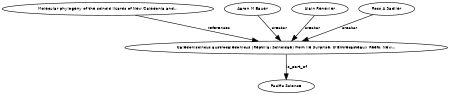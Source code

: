 digraph G {
size="3,3";
node [fontsize=7, fontname="Helvetica"];
edge [fontsize=7, fontname="Helvetica"];
node0 [label="Caledoniscincus austrocaledonicus (Reptilia: Scincidae) from Ile Surprise, D'Entrecasteaux Reefs, New...", width=0.27433100247,height=0.27433100247];
node1 [label="Molecular phylogeny of the scincid lizards of New Caledonia and...", width=0.27433100247,height=0.27433100247];
node2 [label="Aaron M Bauer", width=0.27433100247,height=0.27433100247];
node3 [label="Alain Renevier", width=0.27433100247,height=0.27433100247];
node4 [label="Ross A Sadlier", width=0.27433100247,height=0.27433100247];
node5 [label="Pacific Science", width=0.27433100247,height=0.27433100247];
node1 -> node0 [label="references"];
node2 -> node0 [label="creator"];
node3 -> node0 [label="creator"];
node4 -> node0 [label="creator"];
node0 -> node5 [label="is_part_of"];
}

